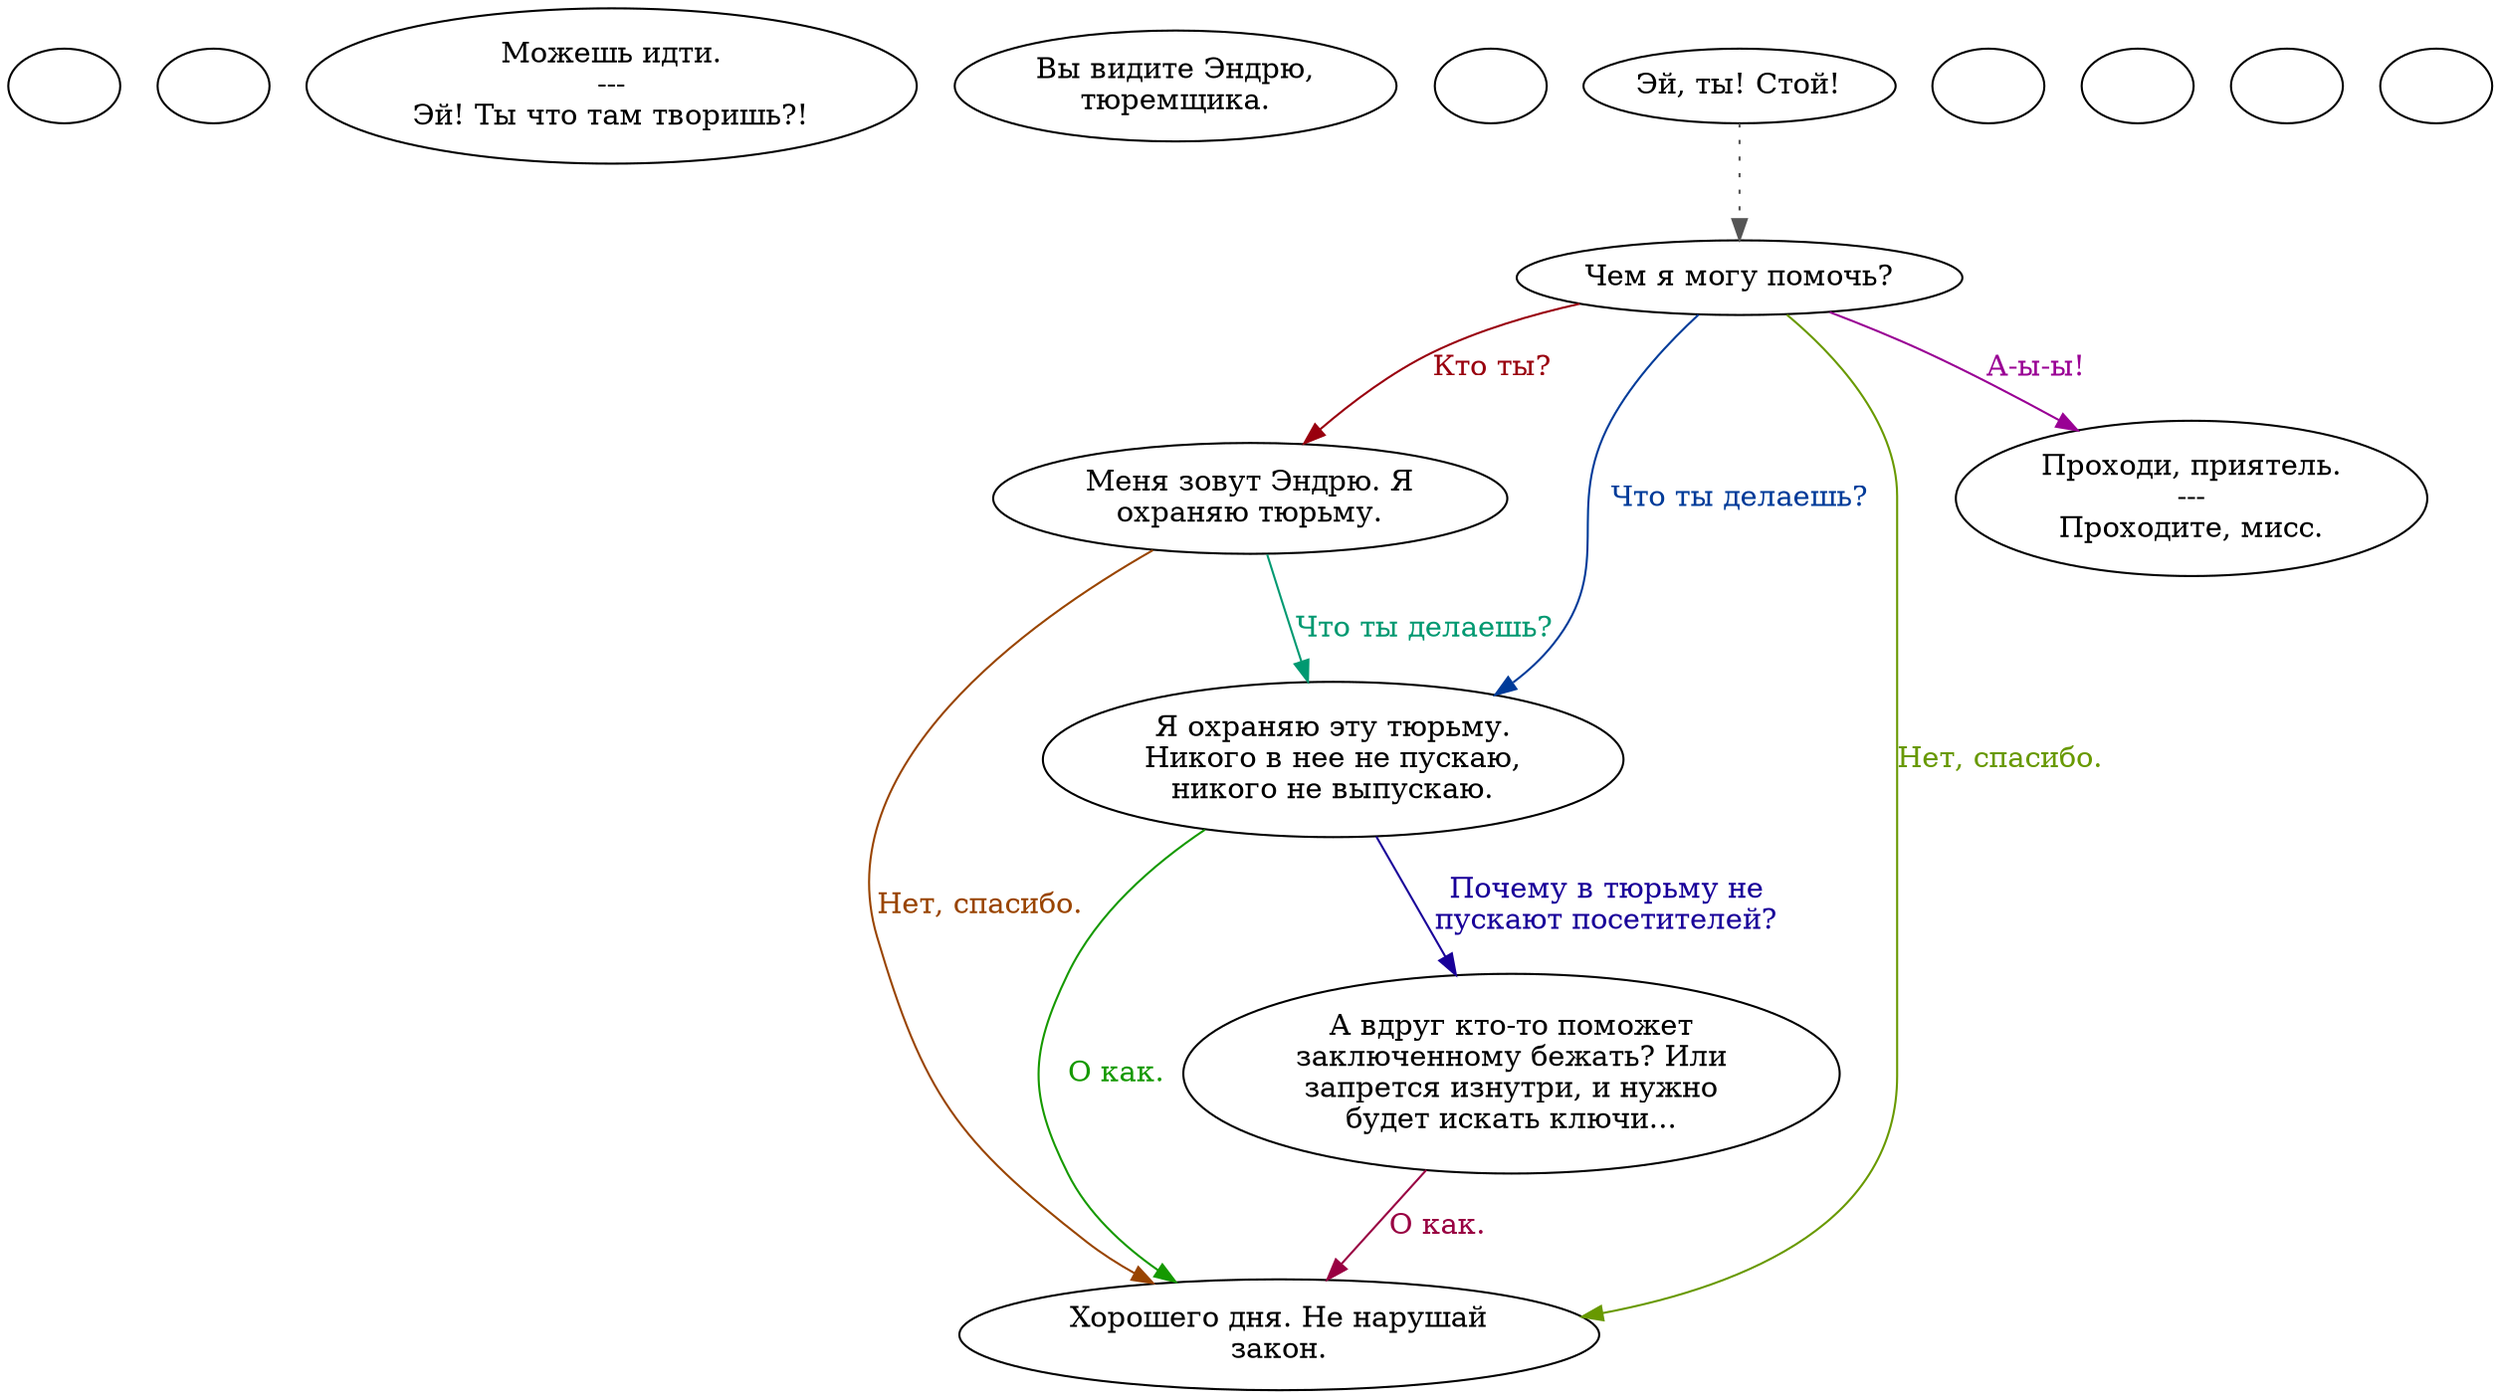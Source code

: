 digraph andrew {
  "start" [style=filled       fillcolor="#FFFFFF"       color="#000000"]
  "start" [label=""]
  "combat_p_proc" [style=filled       fillcolor="#FFFFFF"       color="#000000"]
  "combat_p_proc" [label=""]
  "critter_p_proc" [style=filled       fillcolor="#FFFFFF"       color="#000000"]
  "critter_p_proc" [label="Можешь идти.\n---\nЭй! Ты что там творишь?!"]
  "look_at_p_proc" [style=filled       fillcolor="#FFFFFF"       color="#000000"]
  "look_at_p_proc" [label="Вы видите Эндрю,\nтюремщика."]
  "pickup_p_proc" [style=filled       fillcolor="#FFFFFF"       color="#000000"]
  "pickup_p_proc" [label=""]
  "talk_p_proc" [style=filled       fillcolor="#FFFFFF"       color="#000000"]
  "talk_p_proc" -> "Andrew01" [style=dotted color="#555555"]
  "talk_p_proc" [label="Эй, ты! Стой!"]
  "timed_event_p_proc" [style=filled       fillcolor="#FFFFFF"       color="#000000"]
  "timed_event_p_proc" [label=""]
  "damage_p_proc" [style=filled       fillcolor="#FFFFFF"       color="#000000"]
  "damage_p_proc" [label=""]
  "destroy_p_proc" [style=filled       fillcolor="#FFFFFF"       color="#000000"]
  "destroy_p_proc" [label=""]
  "map_enter_p_proc" [style=filled       fillcolor="#FFFFFF"       color="#000000"]
  "map_enter_p_proc" [label=""]
  "Andrew01" [style=filled       fillcolor="#FFFFFF"       color="#000000"]
  "Andrew01" [label="Чем я могу помочь?"]
  "Andrew01" -> "Andrew02" [label="Кто ты?" color="#99000E" fontcolor="#99000E"]
  "Andrew01" -> "Andrew03" [label="Что ты делаешь?" color="#003B99" fontcolor="#003B99"]
  "Andrew01" -> "Andrew04" [label="Нет, спасибо." color="#689900" fontcolor="#689900"]
  "Andrew01" -> "Andrew06" [label="А-ы-ы!" color="#990094" fontcolor="#990094"]
  "Andrew02" [style=filled       fillcolor="#FFFFFF"       color="#000000"]
  "Andrew02" [label="Меня зовут Эндрю. Я\nохраняю тюрьму."]
  "Andrew02" -> "Andrew03" [label="Что ты делаешь?" color="#009971" fontcolor="#009971"]
  "Andrew02" -> "Andrew04" [label="Нет, спасибо." color="#994400" fontcolor="#994400"]
  "Andrew03" [style=filled       fillcolor="#FFFFFF"       color="#000000"]
  "Andrew03" [label="Я охраняю эту тюрьму.\nНикого в нее не пускаю,\nникого не выпускаю."]
  "Andrew03" -> "Andrew05" [label="Почему в тюрьму не\nпускают посетителей?" color="#180099" fontcolor="#180099"]
  "Andrew03" -> "Andrew04" [label="О как." color="#159900" fontcolor="#159900"]
  "Andrew04" [style=filled       fillcolor="#FFFFFF"       color="#000000"]
  "Andrew04" [label="Хорошего дня. Не нарушай\nзакон."]
  "Andrew05" [style=filled       fillcolor="#FFFFFF"       color="#000000"]
  "Andrew05" [label="А вдруг кто-то поможет\nзаключенному бежать? Или\nзапрется изнутри, и нужно\nбудет искать ключи..."]
  "Andrew05" -> "Andrew04" [label="О как." color="#990042" fontcolor="#990042"]
  "Andrew06" [style=filled       fillcolor="#FFFFFF"       color="#000000"]
  "Andrew06" [label="Проходи, приятель.\n---\nПроходите, мисс."]
}
